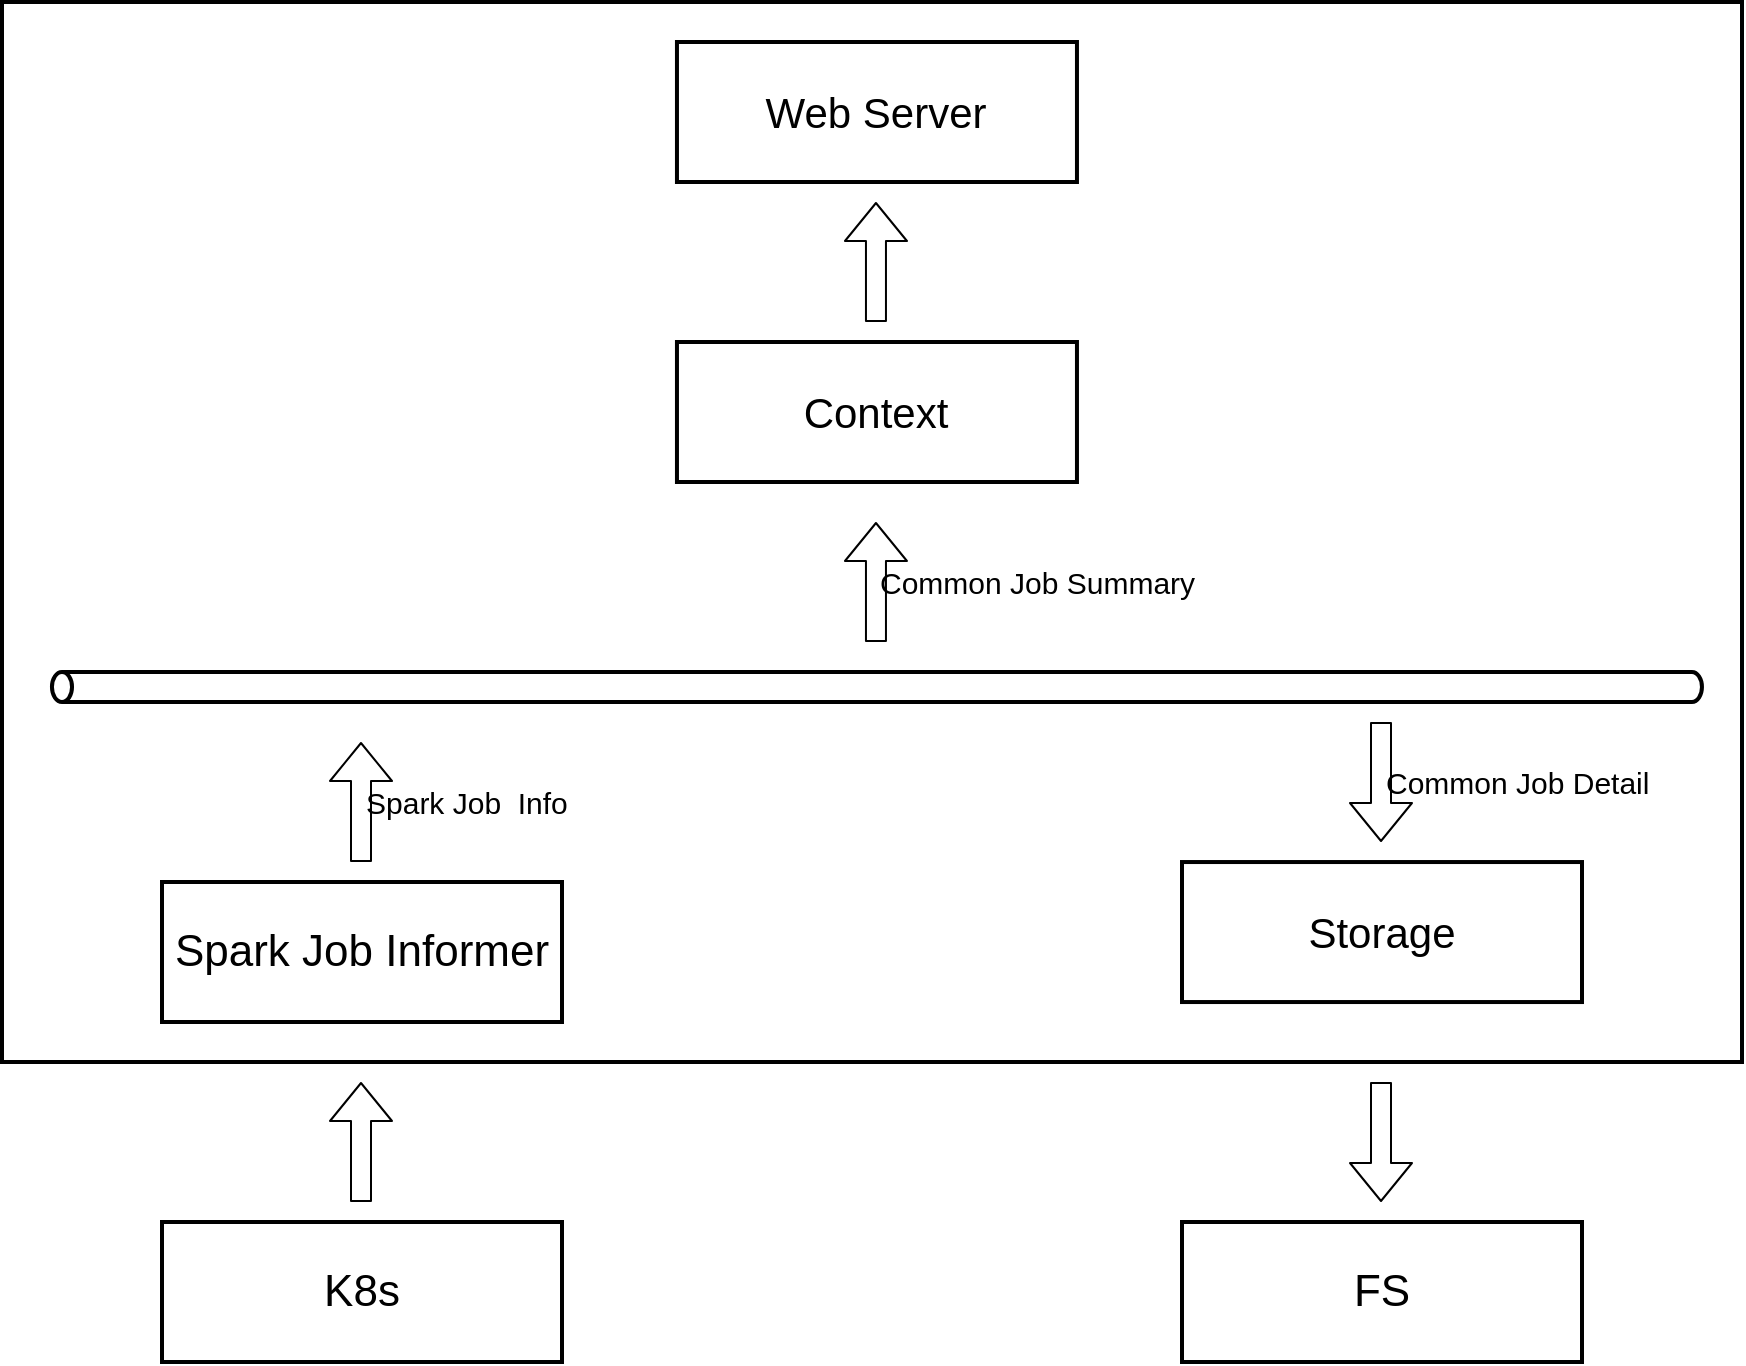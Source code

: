 <mxfile>
    <diagram id="Wbwc8HqPOmynVe-8V6Fn" name="Page-1">
        <mxGraphModel dx="1544" dy="909" grid="0" gridSize="10" guides="1" tooltips="1" connect="1" arrows="0" fold="1" page="1" pageScale="1" pageWidth="1600" pageHeight="900" background="#ffffff" math="0" shadow="0">
            <root>
                <mxCell id="0"/>
                <mxCell id="1" parent="0"/>
                <mxCell id="13" value="" style="rounded=0;whiteSpace=wrap;html=1;strokeColor=#000000;strokeWidth=2;fontSize=22;fontColor=#000000;fillColor=none;" vertex="1" parent="1">
                    <mxGeometry x="320" y="130" width="870" height="530" as="geometry"/>
                </mxCell>
                <mxCell id="2" value="" style="shape=cylinder3;whiteSpace=wrap;html=1;boundedLbl=1;backgroundOutline=1;size=5.02;fillColor=none;strokeColor=#000000;rotation=-90;strokeWidth=2;" vertex="1" parent="1">
                    <mxGeometry x="750" y="60.0" width="14.96" height="825.01" as="geometry"/>
                </mxCell>
                <mxCell id="3" value="Spark Job Informer" style="rounded=0;whiteSpace=wrap;html=1;strokeColor=#000000;strokeWidth=2;fillColor=none;fontColor=#000000;fontSize=22;" vertex="1" parent="1">
                    <mxGeometry x="400" y="570" width="200" height="70" as="geometry"/>
                </mxCell>
                <mxCell id="4" value="Spark Job&amp;nbsp; Info" style="shape=flexArrow;endArrow=classic;html=1;fontSize=15;fontColor=#000000;strokeColor=#000000;labelBackgroundColor=none;labelPosition=right;verticalLabelPosition=middle;align=left;verticalAlign=middle;" edge="1" parent="1">
                    <mxGeometry width="50" height="50" relative="1" as="geometry">
                        <mxPoint x="499.5" y="560" as="sourcePoint"/>
                        <mxPoint x="499.5" y="500" as="targetPoint"/>
                    </mxGeometry>
                </mxCell>
                <mxCell id="5" value="Storage" style="rounded=0;whiteSpace=wrap;html=1;strokeColor=#000000;strokeWidth=2;fillColor=none;fontColor=#000000;fontSize=21;" vertex="1" parent="1">
                    <mxGeometry x="910" y="560.02" width="200" height="70" as="geometry"/>
                </mxCell>
                <mxCell id="6" value="Common Job Detail" style="shape=flexArrow;endArrow=none;html=1;fontSize=15;fontColor=#000000;strokeColor=#000000;labelBackgroundColor=none;labelPosition=right;verticalLabelPosition=middle;align=left;verticalAlign=middle;endFill=0;startArrow=block;" edge="1" parent="1">
                    <mxGeometry width="50" height="50" relative="1" as="geometry">
                        <mxPoint x="1009.5" y="550" as="sourcePoint"/>
                        <mxPoint x="1009.5" y="490" as="targetPoint"/>
                    </mxGeometry>
                </mxCell>
                <mxCell id="9" value="Context" style="rounded=0;whiteSpace=wrap;html=1;strokeColor=#000000;strokeWidth=2;fillColor=none;fontColor=#000000;fontSize=21;" vertex="1" parent="1">
                    <mxGeometry x="657.48" y="300" width="200" height="70" as="geometry"/>
                </mxCell>
                <mxCell id="10" value="Common Job Summary" style="shape=flexArrow;endArrow=block;html=1;fontSize=15;fontColor=#000000;strokeColor=#000000;labelBackgroundColor=none;labelPosition=right;verticalLabelPosition=middle;align=left;verticalAlign=middle;endFill=0;startArrow=none;startFill=0;" edge="1" parent="1">
                    <mxGeometry width="50" height="50" relative="1" as="geometry">
                        <mxPoint x="756.98" y="450" as="sourcePoint"/>
                        <mxPoint x="756.98" y="390" as="targetPoint"/>
                    </mxGeometry>
                </mxCell>
                <mxCell id="11" value="Web Server" style="rounded=0;whiteSpace=wrap;html=1;strokeColor=#000000;strokeWidth=2;fillColor=none;fontColor=#000000;fontSize=21;" vertex="1" parent="1">
                    <mxGeometry x="657.48" y="150" width="200" height="70" as="geometry"/>
                </mxCell>
                <mxCell id="12" value="" style="shape=flexArrow;endArrow=block;html=1;fontSize=15;fontColor=#000000;strokeColor=#000000;labelBackgroundColor=none;labelPosition=right;verticalLabelPosition=middle;align=left;verticalAlign=middle;endFill=0;startArrow=none;startFill=0;" edge="1" parent="1">
                    <mxGeometry width="50" height="50" relative="1" as="geometry">
                        <mxPoint x="756.98" y="290" as="sourcePoint"/>
                        <mxPoint x="756.98" y="230" as="targetPoint"/>
                    </mxGeometry>
                </mxCell>
                <mxCell id="14" value="K8s" style="rounded=0;whiteSpace=wrap;html=1;strokeColor=#000000;strokeWidth=2;fillColor=none;fontColor=#000000;fontSize=22;" vertex="1" parent="1">
                    <mxGeometry x="400" y="740" width="200" height="70" as="geometry"/>
                </mxCell>
                <mxCell id="15" value="" style="shape=flexArrow;endArrow=classic;html=1;fontSize=15;fontColor=#000000;strokeColor=#000000;labelBackgroundColor=none;labelPosition=right;verticalLabelPosition=middle;align=left;verticalAlign=middle;" edge="1" parent="1">
                    <mxGeometry width="50" height="50" relative="1" as="geometry">
                        <mxPoint x="499.5" y="730.0" as="sourcePoint"/>
                        <mxPoint x="499.5" y="670.0" as="targetPoint"/>
                    </mxGeometry>
                </mxCell>
                <mxCell id="16" value="FS" style="rounded=0;whiteSpace=wrap;html=1;strokeColor=#000000;strokeWidth=2;fillColor=none;fontColor=#000000;fontSize=22;" vertex="1" parent="1">
                    <mxGeometry x="910" y="740" width="200" height="70" as="geometry"/>
                </mxCell>
                <mxCell id="17" value="" style="shape=flexArrow;endArrow=none;html=1;fontSize=15;fontColor=#000000;strokeColor=#000000;labelBackgroundColor=none;labelPosition=right;verticalLabelPosition=middle;align=left;verticalAlign=middle;startArrow=block;endFill=0;" edge="1" parent="1">
                    <mxGeometry width="50" height="50" relative="1" as="geometry">
                        <mxPoint x="1009.5" y="730.0" as="sourcePoint"/>
                        <mxPoint x="1009.5" y="670.0" as="targetPoint"/>
                    </mxGeometry>
                </mxCell>
            </root>
        </mxGraphModel>
    </diagram>
</mxfile>